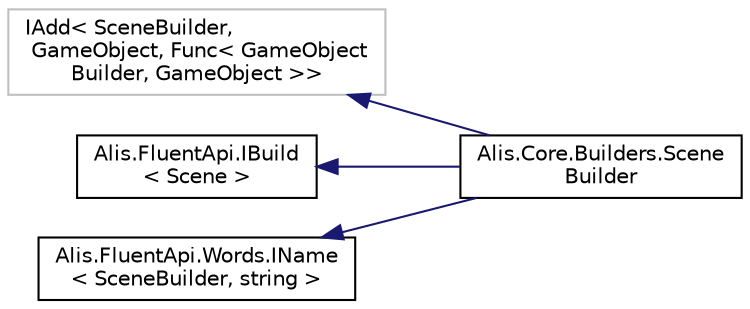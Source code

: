 digraph "Graphical Class Hierarchy"
{
 // LATEX_PDF_SIZE
  edge [fontname="Helvetica",fontsize="10",labelfontname="Helvetica",labelfontsize="10"];
  node [fontname="Helvetica",fontsize="10",shape=record];
  rankdir="LR";
  Node448 [label="IAdd\< SceneBuilder,\l GameObject, Func\< GameObject\lBuilder, GameObject \>\>",height=0.2,width=0.4,color="grey75", fillcolor="white", style="filled",tooltip=" "];
  Node448 -> Node1 [dir="back",color="midnightblue",fontsize="10",style="solid",fontname="Helvetica"];
  Node1 [label="Alis.Core.Builders.Scene\lBuilder",height=0.2,width=0.4,color="black", fillcolor="white", style="filled",URL="$class_alis_1_1_core_1_1_builders_1_1_scene_builder.html",tooltip="The scene builder class"];
  Node434 [label="Alis.FluentApi.IBuild\l\< Scene \>",height=0.2,width=0.4,color="black", fillcolor="white", style="filled",URL="$interface_alis_1_1_fluent_api_1_1_i_build.html",tooltip=" "];
  Node434 -> Node1 [dir="back",color="midnightblue",fontsize="10",style="solid",fontname="Helvetica"];
  Node0 [label="Alis.FluentApi.Words.IName\l\< SceneBuilder, string \>",height=0.2,width=0.4,color="black", fillcolor="white", style="filled",URL="$interface_alis_1_1_fluent_api_1_1_words_1_1_i_name.html",tooltip=" "];
  Node0 -> Node1 [dir="back",color="midnightblue",fontsize="10",style="solid",fontname="Helvetica"];
}

